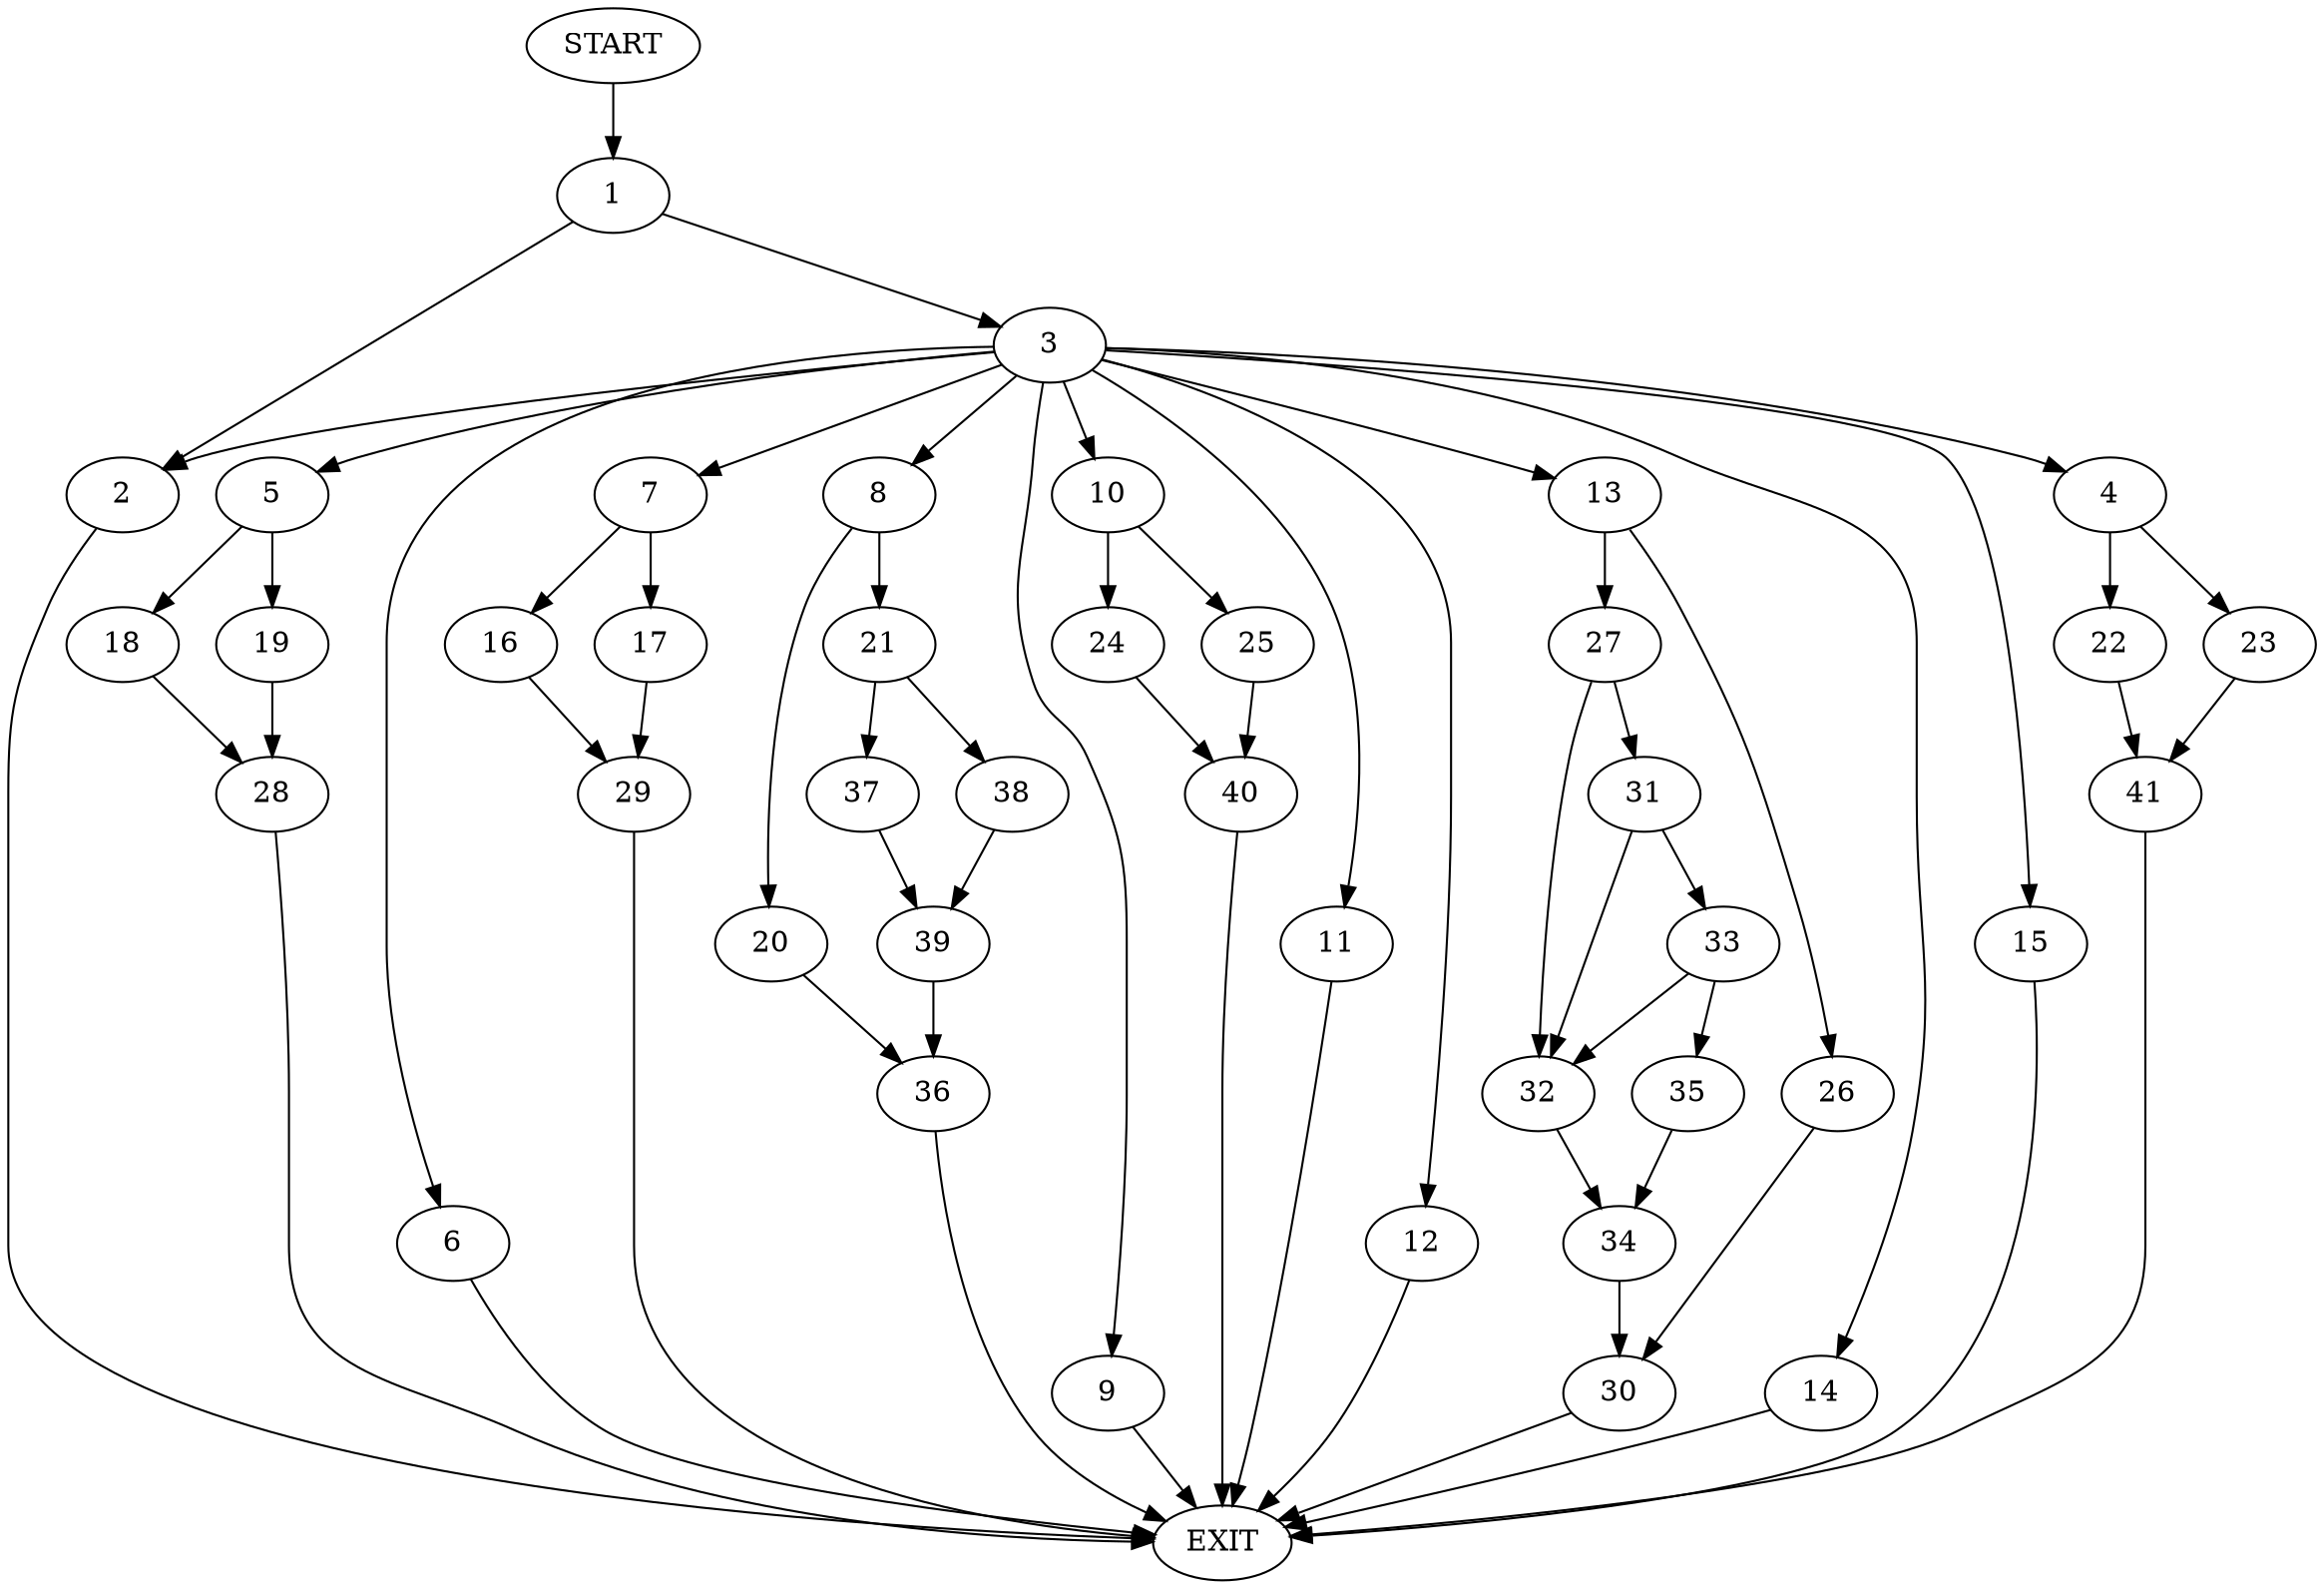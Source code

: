 digraph {
0 [label="START"]
42 [label="EXIT"]
0 -> 1
1 -> 2
1 -> 3
2 -> 42
3 -> 4
3 -> 5
3 -> 6
3 -> 7
3 -> 8
3 -> 9
3 -> 10
3 -> 11
3 -> 12
3 -> 2
3 -> 13
3 -> 14
3 -> 15
9 -> 42
7 -> 16
7 -> 17
5 -> 18
5 -> 19
11 -> 42
8 -> 20
8 -> 21
4 -> 22
4 -> 23
15 -> 42
6 -> 42
10 -> 24
10 -> 25
12 -> 42
14 -> 42
13 -> 26
13 -> 27
19 -> 28
18 -> 28
28 -> 42
16 -> 29
17 -> 29
29 -> 42
26 -> 30
27 -> 31
27 -> 32
30 -> 42
31 -> 33
31 -> 32
32 -> 34
33 -> 35
33 -> 32
35 -> 34
34 -> 30
20 -> 36
21 -> 37
21 -> 38
36 -> 42
38 -> 39
37 -> 39
39 -> 36
24 -> 40
25 -> 40
40 -> 42
22 -> 41
23 -> 41
41 -> 42
}
